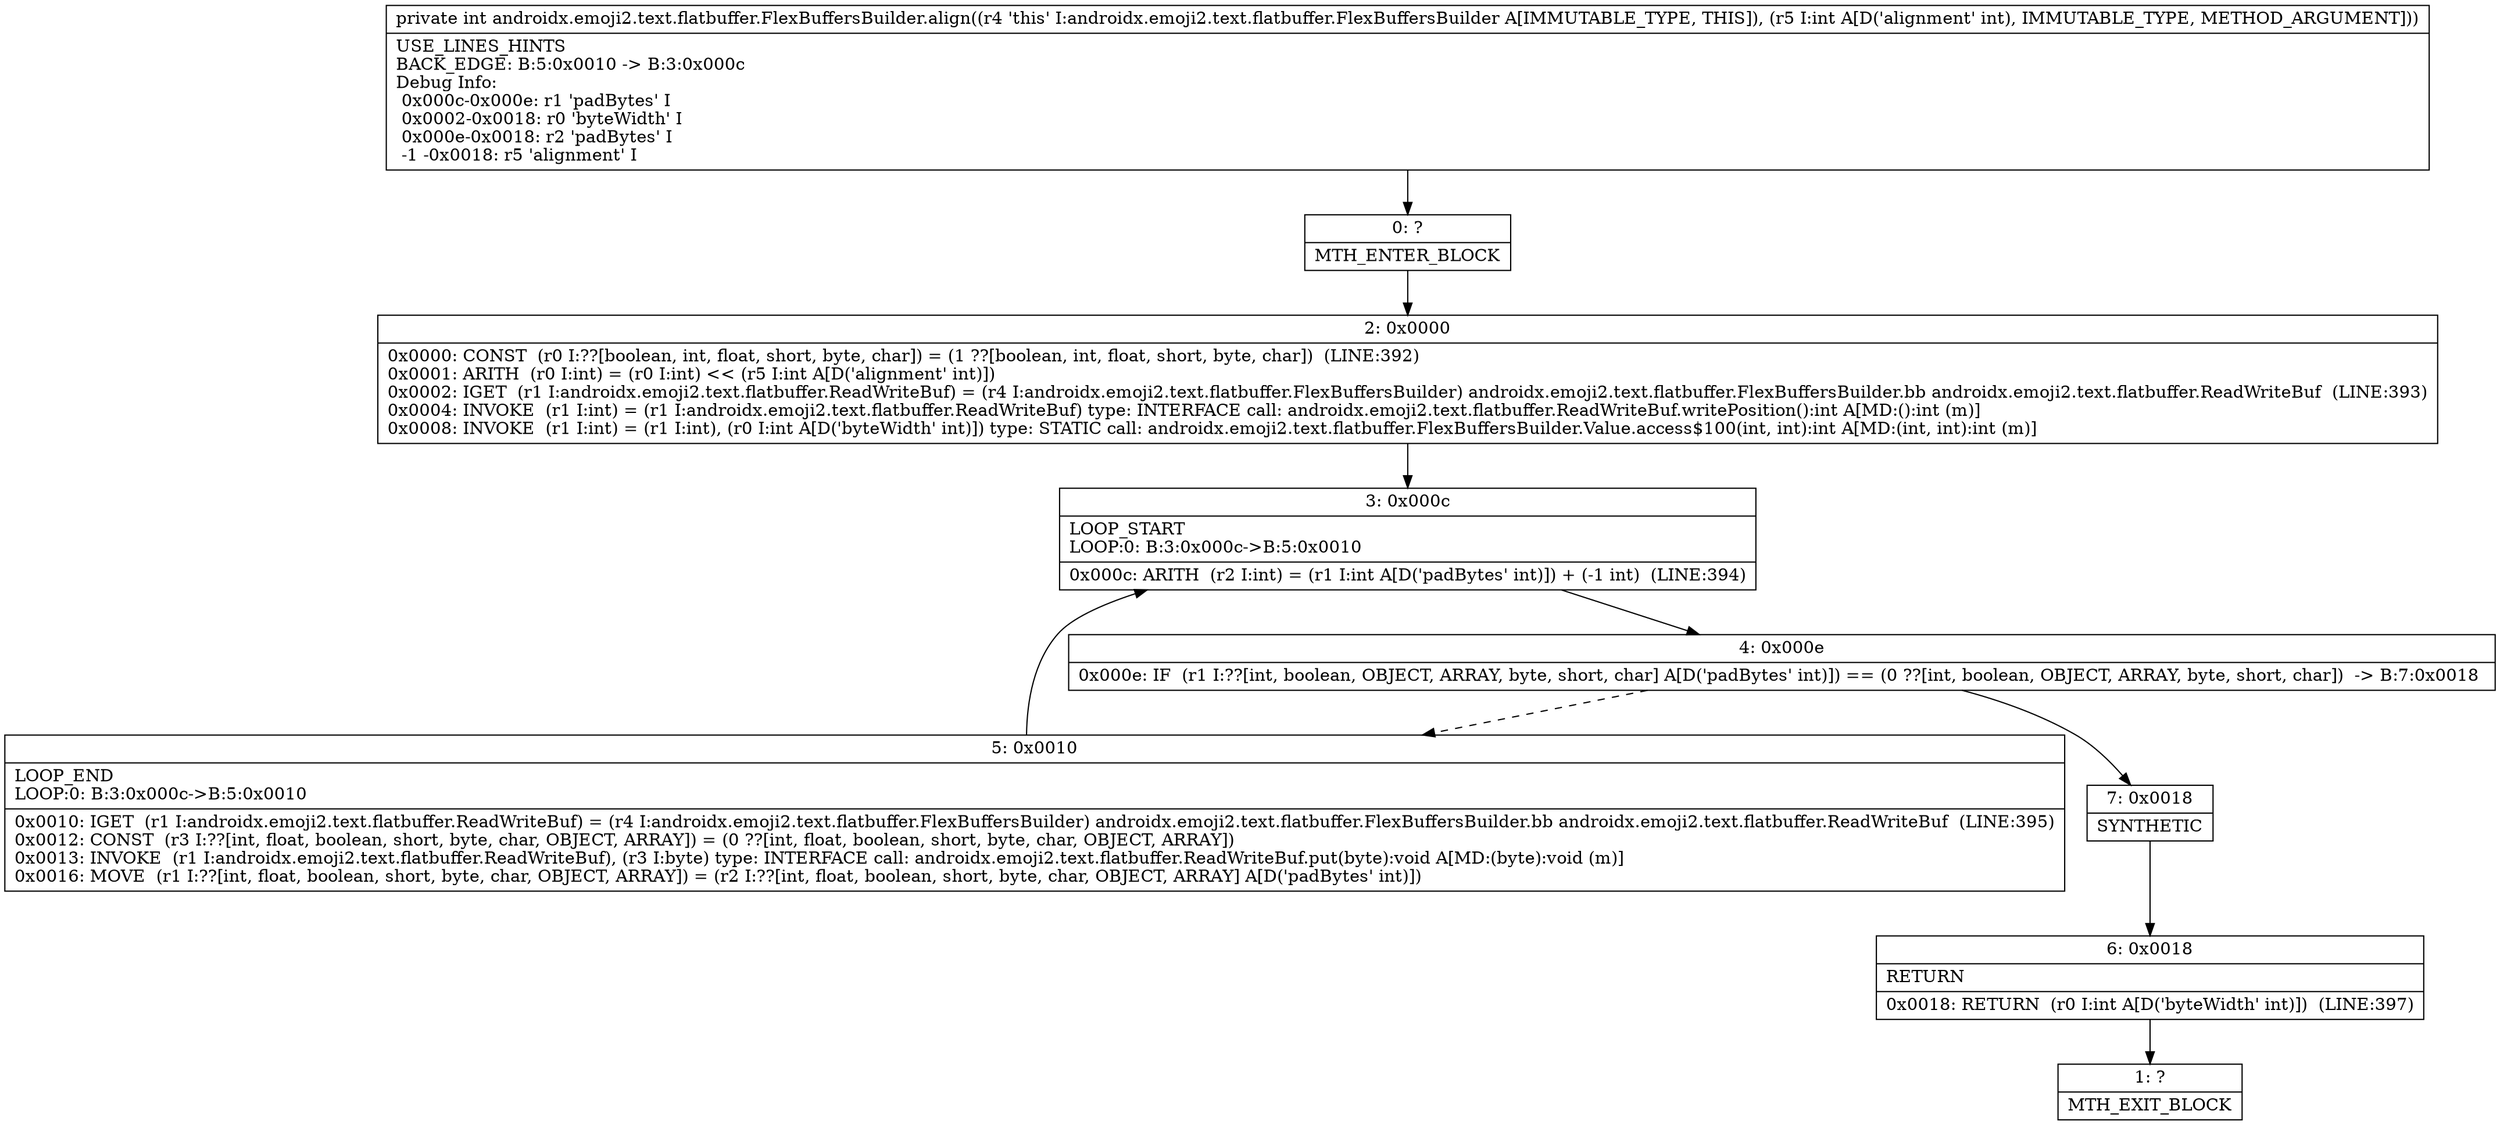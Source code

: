 digraph "CFG forandroidx.emoji2.text.flatbuffer.FlexBuffersBuilder.align(I)I" {
Node_0 [shape=record,label="{0\:\ ?|MTH_ENTER_BLOCK\l}"];
Node_2 [shape=record,label="{2\:\ 0x0000|0x0000: CONST  (r0 I:??[boolean, int, float, short, byte, char]) = (1 ??[boolean, int, float, short, byte, char])  (LINE:392)\l0x0001: ARITH  (r0 I:int) = (r0 I:int) \<\< (r5 I:int A[D('alignment' int)]) \l0x0002: IGET  (r1 I:androidx.emoji2.text.flatbuffer.ReadWriteBuf) = (r4 I:androidx.emoji2.text.flatbuffer.FlexBuffersBuilder) androidx.emoji2.text.flatbuffer.FlexBuffersBuilder.bb androidx.emoji2.text.flatbuffer.ReadWriteBuf  (LINE:393)\l0x0004: INVOKE  (r1 I:int) = (r1 I:androidx.emoji2.text.flatbuffer.ReadWriteBuf) type: INTERFACE call: androidx.emoji2.text.flatbuffer.ReadWriteBuf.writePosition():int A[MD:():int (m)]\l0x0008: INVOKE  (r1 I:int) = (r1 I:int), (r0 I:int A[D('byteWidth' int)]) type: STATIC call: androidx.emoji2.text.flatbuffer.FlexBuffersBuilder.Value.access$100(int, int):int A[MD:(int, int):int (m)]\l}"];
Node_3 [shape=record,label="{3\:\ 0x000c|LOOP_START\lLOOP:0: B:3:0x000c\-\>B:5:0x0010\l|0x000c: ARITH  (r2 I:int) = (r1 I:int A[D('padBytes' int)]) + (\-1 int)  (LINE:394)\l}"];
Node_4 [shape=record,label="{4\:\ 0x000e|0x000e: IF  (r1 I:??[int, boolean, OBJECT, ARRAY, byte, short, char] A[D('padBytes' int)]) == (0 ??[int, boolean, OBJECT, ARRAY, byte, short, char])  \-\> B:7:0x0018 \l}"];
Node_5 [shape=record,label="{5\:\ 0x0010|LOOP_END\lLOOP:0: B:3:0x000c\-\>B:5:0x0010\l|0x0010: IGET  (r1 I:androidx.emoji2.text.flatbuffer.ReadWriteBuf) = (r4 I:androidx.emoji2.text.flatbuffer.FlexBuffersBuilder) androidx.emoji2.text.flatbuffer.FlexBuffersBuilder.bb androidx.emoji2.text.flatbuffer.ReadWriteBuf  (LINE:395)\l0x0012: CONST  (r3 I:??[int, float, boolean, short, byte, char, OBJECT, ARRAY]) = (0 ??[int, float, boolean, short, byte, char, OBJECT, ARRAY]) \l0x0013: INVOKE  (r1 I:androidx.emoji2.text.flatbuffer.ReadWriteBuf), (r3 I:byte) type: INTERFACE call: androidx.emoji2.text.flatbuffer.ReadWriteBuf.put(byte):void A[MD:(byte):void (m)]\l0x0016: MOVE  (r1 I:??[int, float, boolean, short, byte, char, OBJECT, ARRAY]) = (r2 I:??[int, float, boolean, short, byte, char, OBJECT, ARRAY] A[D('padBytes' int)]) \l}"];
Node_7 [shape=record,label="{7\:\ 0x0018|SYNTHETIC\l}"];
Node_6 [shape=record,label="{6\:\ 0x0018|RETURN\l|0x0018: RETURN  (r0 I:int A[D('byteWidth' int)])  (LINE:397)\l}"];
Node_1 [shape=record,label="{1\:\ ?|MTH_EXIT_BLOCK\l}"];
MethodNode[shape=record,label="{private int androidx.emoji2.text.flatbuffer.FlexBuffersBuilder.align((r4 'this' I:androidx.emoji2.text.flatbuffer.FlexBuffersBuilder A[IMMUTABLE_TYPE, THIS]), (r5 I:int A[D('alignment' int), IMMUTABLE_TYPE, METHOD_ARGUMENT]))  | USE_LINES_HINTS\lBACK_EDGE: B:5:0x0010 \-\> B:3:0x000c\lDebug Info:\l  0x000c\-0x000e: r1 'padBytes' I\l  0x0002\-0x0018: r0 'byteWidth' I\l  0x000e\-0x0018: r2 'padBytes' I\l  \-1 \-0x0018: r5 'alignment' I\l}"];
MethodNode -> Node_0;Node_0 -> Node_2;
Node_2 -> Node_3;
Node_3 -> Node_4;
Node_4 -> Node_5[style=dashed];
Node_4 -> Node_7;
Node_5 -> Node_3;
Node_7 -> Node_6;
Node_6 -> Node_1;
}

